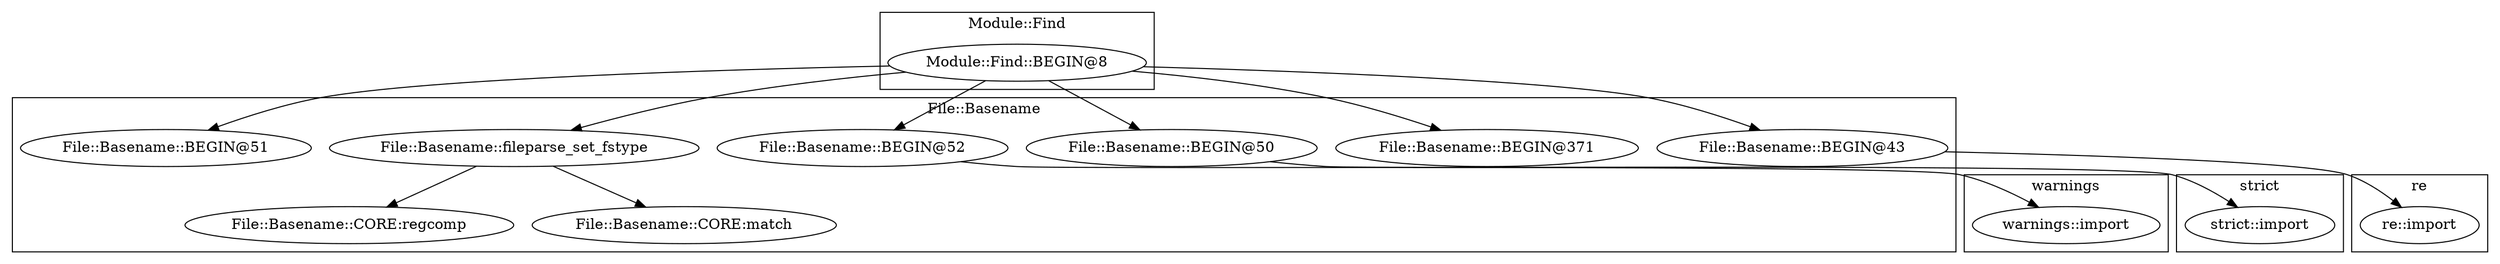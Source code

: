 digraph {
graph [overlap=false]
subgraph cluster_warnings {
	label="warnings";
	"warnings::import";
}
subgraph cluster_Module_Find {
	label="Module::Find";
	"Module::Find::BEGIN@8";
}
subgraph cluster_re {
	label="re";
	"re::import";
}
subgraph cluster_strict {
	label="strict";
	"strict::import";
}
subgraph cluster_File_Basename {
	label="File::Basename";
	"File::Basename::BEGIN@52";
	"File::Basename::BEGIN@371";
	"File::Basename::BEGIN@50";
	"File::Basename::fileparse_set_fstype";
	"File::Basename::CORE:regcomp";
	"File::Basename::CORE:match";
	"File::Basename::BEGIN@43";
	"File::Basename::BEGIN@51";
}
"Module::Find::BEGIN@8" -> "File::Basename::BEGIN@51";
"Module::Find::BEGIN@8" -> "File::Basename::BEGIN@371";
"Module::Find::BEGIN@8" -> "File::Basename::BEGIN@50";
"File::Basename::fileparse_set_fstype" -> "File::Basename::CORE:regcomp";
"File::Basename::fileparse_set_fstype" -> "File::Basename::CORE:match";
"Module::Find::BEGIN@8" -> "File::Basename::BEGIN@52";
"Module::Find::BEGIN@8" -> "File::Basename::fileparse_set_fstype";
"Module::Find::BEGIN@8" -> "File::Basename::BEGIN@43";
"File::Basename::BEGIN@52" -> "warnings::import";
"File::Basename::BEGIN@43" -> "re::import";
"File::Basename::BEGIN@50" -> "strict::import";
}
